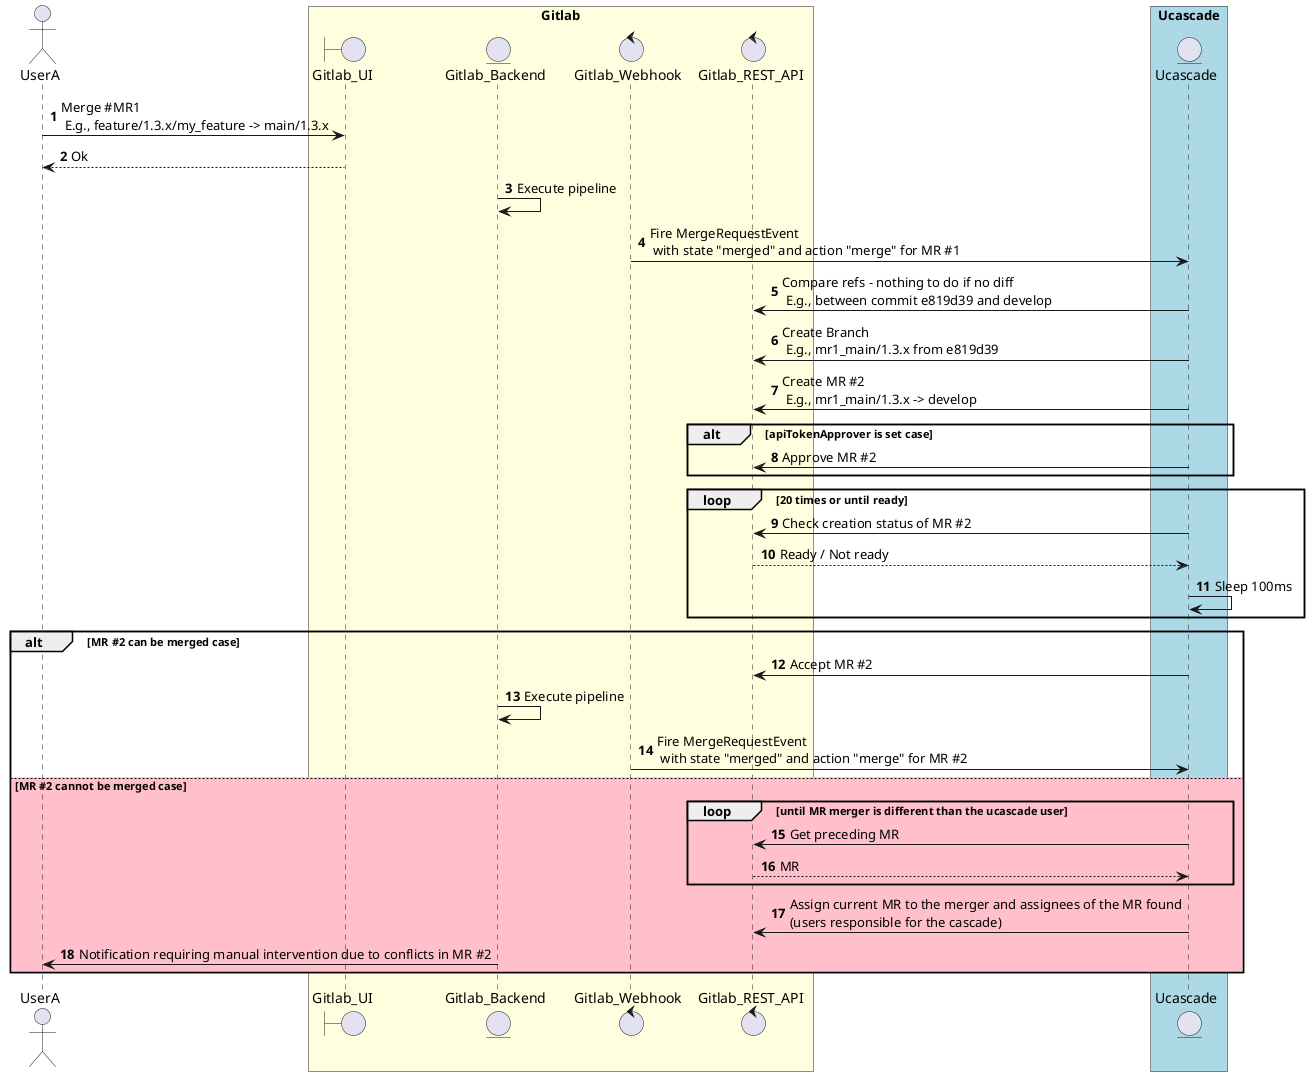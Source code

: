 @startuml high-level-workflow
'normal case'
autonumber

actor       UserA          as user
box "Gitlab" #LightYellow
boundary    Gitlab_UI       as ui
entity      Gitlab_Backend  as gitlab
control     Gitlab_Webhook  as webhook
control     Gitlab_REST_API as restAPI
end box
box "Ucascade" #LightBlue
entity      Ucascade        as ucascade
end box

user->ui: Merge #MR1 \n E.g., feature/1.3.x/my_feature -> main/1.3.x
user<--ui: Ok
gitlab->gitlab: Execute pipeline
webhook->ucascade: Fire MergeRequestEvent\n with state "merged" and action "merge" for MR #1
ucascade->restAPI: Compare refs - nothing to do if no diff\n E.g., between commit e819d39 and develop
ucascade->restAPI: Create Branch\n E.g., mr1_main/1.3.x from e819d39
ucascade->restAPI: Create MR #2\n E.g., mr1_main/1.3.x -> develop
alt apiTokenApprover is set case
    ucascade->restAPI: Approve MR #2
end
loop 20 times or until ready
    ucascade->restAPI: Check creation status of MR #2
    ucascade<--restAPI: Ready / Not ready
    ucascade->ucascade: Sleep 100ms
end
alt MR #2 can be merged case
    ucascade->restAPI: Accept MR #2
    gitlab->gitlab: Execute pipeline
    webhook->ucascade: Fire MergeRequestEvent\n with state "merged" and action "merge" for MR #2
else #Pink MR #2 cannot be merged case
    loop until MR merger is different than the ucascade user
        ucascade->restAPI: Get preceding MR
        restAPI-->ucascade: MR
    end
    ucascade->restAPI: Assign current MR to the merger and assignees of the MR found\n(users responsible for the cascade)
    user<-gitlab: Notification requiring manual intervention due to conflicts in MR #2
end
@enduml